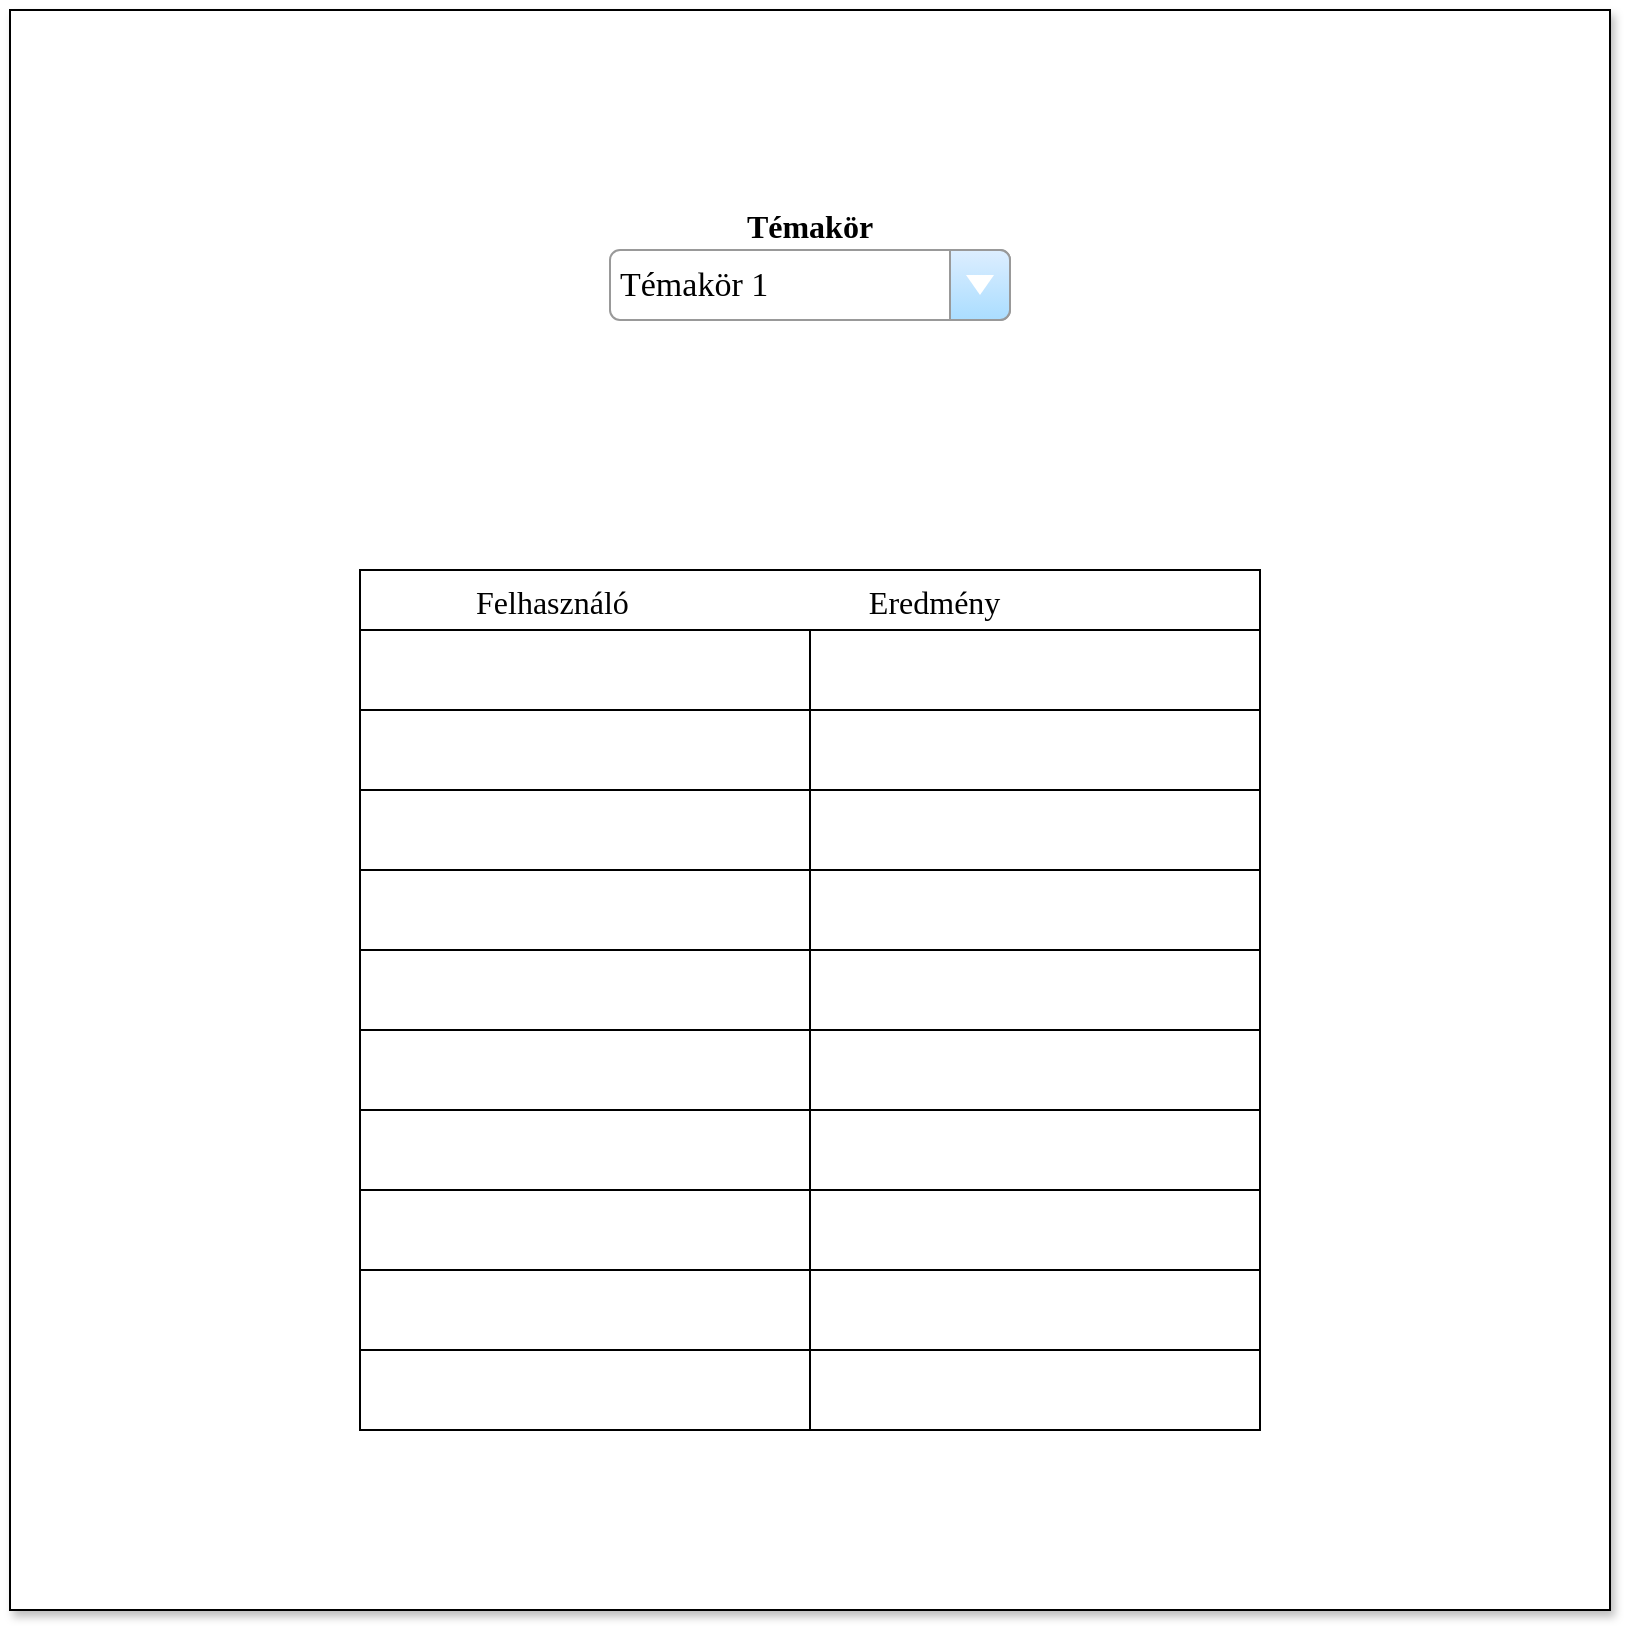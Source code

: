 <mxfile version="21.2.1" type="device">
  <diagram name="1 oldal" id="Vnp1hMEhvRvHJeusKhug">
    <mxGraphModel dx="1036" dy="623" grid="1" gridSize="10" guides="1" tooltips="1" connect="1" arrows="1" fold="1" page="1" pageScale="1" pageWidth="827" pageHeight="1169" math="0" shadow="0">
      <root>
        <mxCell id="0" />
        <mxCell id="1" parent="0" />
        <mxCell id="Mk16nbMHVzm9y2ZADHE4-1" value="" style="whiteSpace=wrap;html=1;aspect=fixed;fontFamily=Comic Sans MS;shadow=1;" parent="1" vertex="1">
          <mxGeometry x="10" y="10" width="800" height="800" as="geometry" />
        </mxCell>
        <mxCell id="Mk16nbMHVzm9y2ZADHE4-2" value="Témakör 1" style="strokeWidth=1;shadow=0;dashed=0;align=center;html=1;shape=mxgraph.mockup.forms.comboBox;strokeColor=#999999;fillColor=#ddeeff;align=left;fillColor2=#aaddff;mainText=;fontColor=#000000;fontSize=17;spacingLeft=3;fontFamily=Comic Sans MS;" parent="1" vertex="1">
          <mxGeometry x="310" y="130" width="200" height="35" as="geometry" />
        </mxCell>
        <mxCell id="Mk16nbMHVzm9y2ZADHE4-3" value="              Felhasználó                              Eredmény" style="shape=table;startSize=30;container=1;collapsible=0;childLayout=tableLayout;strokeColor=default;fontSize=16;align=left;fontFamily=Comic Sans MS;" parent="1" vertex="1">
          <mxGeometry x="185" y="290" width="450" height="430" as="geometry" />
        </mxCell>
        <mxCell id="Mk16nbMHVzm9y2ZADHE4-4" value="" style="shape=tableRow;horizontal=0;startSize=0;swimlaneHead=0;swimlaneBody=0;strokeColor=inherit;top=0;left=0;bottom=0;right=0;collapsible=0;dropTarget=0;fillColor=none;points=[[0,0.5],[1,0.5]];portConstraint=eastwest;fontSize=16;" parent="Mk16nbMHVzm9y2ZADHE4-3" vertex="1">
          <mxGeometry y="30" width="450" height="40" as="geometry" />
        </mxCell>
        <mxCell id="Mk16nbMHVzm9y2ZADHE4-5" value="" style="shape=partialRectangle;html=1;whiteSpace=wrap;connectable=0;strokeColor=inherit;overflow=hidden;fillColor=none;top=0;left=0;bottom=0;right=0;pointerEvents=1;fontSize=16;" parent="Mk16nbMHVzm9y2ZADHE4-4" vertex="1">
          <mxGeometry width="225" height="40" as="geometry">
            <mxRectangle width="225" height="40" as="alternateBounds" />
          </mxGeometry>
        </mxCell>
        <mxCell id="Mk16nbMHVzm9y2ZADHE4-6" value="" style="shape=partialRectangle;html=1;whiteSpace=wrap;connectable=0;strokeColor=inherit;overflow=hidden;fillColor=none;top=0;left=0;bottom=0;right=0;pointerEvents=1;fontSize=16;" parent="Mk16nbMHVzm9y2ZADHE4-4" vertex="1">
          <mxGeometry x="225" width="225" height="40" as="geometry">
            <mxRectangle width="225" height="40" as="alternateBounds" />
          </mxGeometry>
        </mxCell>
        <mxCell id="Mk16nbMHVzm9y2ZADHE4-8" value="" style="shape=tableRow;horizontal=0;startSize=0;swimlaneHead=0;swimlaneBody=0;strokeColor=inherit;top=0;left=0;bottom=0;right=0;collapsible=0;dropTarget=0;fillColor=none;points=[[0,0.5],[1,0.5]];portConstraint=eastwest;fontSize=16;" parent="Mk16nbMHVzm9y2ZADHE4-3" vertex="1">
          <mxGeometry y="70" width="450" height="40" as="geometry" />
        </mxCell>
        <mxCell id="Mk16nbMHVzm9y2ZADHE4-9" value="" style="shape=partialRectangle;html=1;whiteSpace=wrap;connectable=0;strokeColor=inherit;overflow=hidden;fillColor=none;top=0;left=0;bottom=0;right=0;pointerEvents=1;fontSize=16;" parent="Mk16nbMHVzm9y2ZADHE4-8" vertex="1">
          <mxGeometry width="225" height="40" as="geometry">
            <mxRectangle width="225" height="40" as="alternateBounds" />
          </mxGeometry>
        </mxCell>
        <mxCell id="Mk16nbMHVzm9y2ZADHE4-10" value="" style="shape=partialRectangle;html=1;whiteSpace=wrap;connectable=0;strokeColor=inherit;overflow=hidden;fillColor=none;top=0;left=0;bottom=0;right=0;pointerEvents=1;fontSize=16;" parent="Mk16nbMHVzm9y2ZADHE4-8" vertex="1">
          <mxGeometry x="225" width="225" height="40" as="geometry">
            <mxRectangle width="225" height="40" as="alternateBounds" />
          </mxGeometry>
        </mxCell>
        <mxCell id="Mk16nbMHVzm9y2ZADHE4-12" value="" style="shape=tableRow;horizontal=0;startSize=0;swimlaneHead=0;swimlaneBody=0;strokeColor=inherit;top=0;left=0;bottom=0;right=0;collapsible=0;dropTarget=0;fillColor=none;points=[[0,0.5],[1,0.5]];portConstraint=eastwest;fontSize=16;" parent="Mk16nbMHVzm9y2ZADHE4-3" vertex="1">
          <mxGeometry y="110" width="450" height="40" as="geometry" />
        </mxCell>
        <mxCell id="Mk16nbMHVzm9y2ZADHE4-13" value="" style="shape=partialRectangle;html=1;whiteSpace=wrap;connectable=0;strokeColor=inherit;overflow=hidden;fillColor=none;top=0;left=0;bottom=0;right=0;pointerEvents=1;fontSize=16;" parent="Mk16nbMHVzm9y2ZADHE4-12" vertex="1">
          <mxGeometry width="225" height="40" as="geometry">
            <mxRectangle width="225" height="40" as="alternateBounds" />
          </mxGeometry>
        </mxCell>
        <mxCell id="Mk16nbMHVzm9y2ZADHE4-14" value="" style="shape=partialRectangle;html=1;whiteSpace=wrap;connectable=0;strokeColor=inherit;overflow=hidden;fillColor=none;top=0;left=0;bottom=0;right=0;pointerEvents=1;fontSize=16;" parent="Mk16nbMHVzm9y2ZADHE4-12" vertex="1">
          <mxGeometry x="225" width="225" height="40" as="geometry">
            <mxRectangle width="225" height="40" as="alternateBounds" />
          </mxGeometry>
        </mxCell>
        <mxCell id="C_9-qWvp_sPop-keZtxe-25" style="shape=tableRow;horizontal=0;startSize=0;swimlaneHead=0;swimlaneBody=0;strokeColor=inherit;top=0;left=0;bottom=0;right=0;collapsible=0;dropTarget=0;fillColor=none;points=[[0,0.5],[1,0.5]];portConstraint=eastwest;fontSize=16;" parent="Mk16nbMHVzm9y2ZADHE4-3" vertex="1">
          <mxGeometry y="150" width="450" height="40" as="geometry" />
        </mxCell>
        <mxCell id="C_9-qWvp_sPop-keZtxe-26" style="shape=partialRectangle;html=1;whiteSpace=wrap;connectable=0;strokeColor=inherit;overflow=hidden;fillColor=none;top=0;left=0;bottom=0;right=0;pointerEvents=1;fontSize=16;" parent="C_9-qWvp_sPop-keZtxe-25" vertex="1">
          <mxGeometry width="225" height="40" as="geometry">
            <mxRectangle width="225" height="40" as="alternateBounds" />
          </mxGeometry>
        </mxCell>
        <mxCell id="C_9-qWvp_sPop-keZtxe-27" style="shape=partialRectangle;html=1;whiteSpace=wrap;connectable=0;strokeColor=inherit;overflow=hidden;fillColor=none;top=0;left=0;bottom=0;right=0;pointerEvents=1;fontSize=16;" parent="C_9-qWvp_sPop-keZtxe-25" vertex="1">
          <mxGeometry x="225" width="225" height="40" as="geometry">
            <mxRectangle width="225" height="40" as="alternateBounds" />
          </mxGeometry>
        </mxCell>
        <mxCell id="C_9-qWvp_sPop-keZtxe-22" style="shape=tableRow;horizontal=0;startSize=0;swimlaneHead=0;swimlaneBody=0;strokeColor=inherit;top=0;left=0;bottom=0;right=0;collapsible=0;dropTarget=0;fillColor=none;points=[[0,0.5],[1,0.5]];portConstraint=eastwest;fontSize=16;" parent="Mk16nbMHVzm9y2ZADHE4-3" vertex="1">
          <mxGeometry y="190" width="450" height="40" as="geometry" />
        </mxCell>
        <mxCell id="C_9-qWvp_sPop-keZtxe-23" style="shape=partialRectangle;html=1;whiteSpace=wrap;connectable=0;strokeColor=inherit;overflow=hidden;fillColor=none;top=0;left=0;bottom=0;right=0;pointerEvents=1;fontSize=16;" parent="C_9-qWvp_sPop-keZtxe-22" vertex="1">
          <mxGeometry width="225" height="40" as="geometry">
            <mxRectangle width="225" height="40" as="alternateBounds" />
          </mxGeometry>
        </mxCell>
        <mxCell id="C_9-qWvp_sPop-keZtxe-24" style="shape=partialRectangle;html=1;whiteSpace=wrap;connectable=0;strokeColor=inherit;overflow=hidden;fillColor=none;top=0;left=0;bottom=0;right=0;pointerEvents=1;fontSize=16;" parent="C_9-qWvp_sPop-keZtxe-22" vertex="1">
          <mxGeometry x="225" width="225" height="40" as="geometry">
            <mxRectangle width="225" height="40" as="alternateBounds" />
          </mxGeometry>
        </mxCell>
        <mxCell id="C_9-qWvp_sPop-keZtxe-19" style="shape=tableRow;horizontal=0;startSize=0;swimlaneHead=0;swimlaneBody=0;strokeColor=inherit;top=0;left=0;bottom=0;right=0;collapsible=0;dropTarget=0;fillColor=none;points=[[0,0.5],[1,0.5]];portConstraint=eastwest;fontSize=16;" parent="Mk16nbMHVzm9y2ZADHE4-3" vertex="1">
          <mxGeometry y="230" width="450" height="40" as="geometry" />
        </mxCell>
        <mxCell id="C_9-qWvp_sPop-keZtxe-20" style="shape=partialRectangle;html=1;whiteSpace=wrap;connectable=0;strokeColor=inherit;overflow=hidden;fillColor=none;top=0;left=0;bottom=0;right=0;pointerEvents=1;fontSize=16;" parent="C_9-qWvp_sPop-keZtxe-19" vertex="1">
          <mxGeometry width="225" height="40" as="geometry">
            <mxRectangle width="225" height="40" as="alternateBounds" />
          </mxGeometry>
        </mxCell>
        <mxCell id="C_9-qWvp_sPop-keZtxe-21" style="shape=partialRectangle;html=1;whiteSpace=wrap;connectable=0;strokeColor=inherit;overflow=hidden;fillColor=none;top=0;left=0;bottom=0;right=0;pointerEvents=1;fontSize=16;" parent="C_9-qWvp_sPop-keZtxe-19" vertex="1">
          <mxGeometry x="225" width="225" height="40" as="geometry">
            <mxRectangle width="225" height="40" as="alternateBounds" />
          </mxGeometry>
        </mxCell>
        <mxCell id="C_9-qWvp_sPop-keZtxe-16" style="shape=tableRow;horizontal=0;startSize=0;swimlaneHead=0;swimlaneBody=0;strokeColor=inherit;top=0;left=0;bottom=0;right=0;collapsible=0;dropTarget=0;fillColor=none;points=[[0,0.5],[1,0.5]];portConstraint=eastwest;fontSize=16;" parent="Mk16nbMHVzm9y2ZADHE4-3" vertex="1">
          <mxGeometry y="270" width="450" height="40" as="geometry" />
        </mxCell>
        <mxCell id="C_9-qWvp_sPop-keZtxe-17" style="shape=partialRectangle;html=1;whiteSpace=wrap;connectable=0;strokeColor=inherit;overflow=hidden;fillColor=none;top=0;left=0;bottom=0;right=0;pointerEvents=1;fontSize=16;" parent="C_9-qWvp_sPop-keZtxe-16" vertex="1">
          <mxGeometry width="225" height="40" as="geometry">
            <mxRectangle width="225" height="40" as="alternateBounds" />
          </mxGeometry>
        </mxCell>
        <mxCell id="C_9-qWvp_sPop-keZtxe-18" style="shape=partialRectangle;html=1;whiteSpace=wrap;connectable=0;strokeColor=inherit;overflow=hidden;fillColor=none;top=0;left=0;bottom=0;right=0;pointerEvents=1;fontSize=16;" parent="C_9-qWvp_sPop-keZtxe-16" vertex="1">
          <mxGeometry x="225" width="225" height="40" as="geometry">
            <mxRectangle width="225" height="40" as="alternateBounds" />
          </mxGeometry>
        </mxCell>
        <mxCell id="C_9-qWvp_sPop-keZtxe-13" style="shape=tableRow;horizontal=0;startSize=0;swimlaneHead=0;swimlaneBody=0;strokeColor=inherit;top=0;left=0;bottom=0;right=0;collapsible=0;dropTarget=0;fillColor=none;points=[[0,0.5],[1,0.5]];portConstraint=eastwest;fontSize=16;" parent="Mk16nbMHVzm9y2ZADHE4-3" vertex="1">
          <mxGeometry y="310" width="450" height="40" as="geometry" />
        </mxCell>
        <mxCell id="C_9-qWvp_sPop-keZtxe-14" style="shape=partialRectangle;html=1;whiteSpace=wrap;connectable=0;strokeColor=inherit;overflow=hidden;fillColor=none;top=0;left=0;bottom=0;right=0;pointerEvents=1;fontSize=16;" parent="C_9-qWvp_sPop-keZtxe-13" vertex="1">
          <mxGeometry width="225" height="40" as="geometry">
            <mxRectangle width="225" height="40" as="alternateBounds" />
          </mxGeometry>
        </mxCell>
        <mxCell id="C_9-qWvp_sPop-keZtxe-15" style="shape=partialRectangle;html=1;whiteSpace=wrap;connectable=0;strokeColor=inherit;overflow=hidden;fillColor=none;top=0;left=0;bottom=0;right=0;pointerEvents=1;fontSize=16;" parent="C_9-qWvp_sPop-keZtxe-13" vertex="1">
          <mxGeometry x="225" width="225" height="40" as="geometry">
            <mxRectangle width="225" height="40" as="alternateBounds" />
          </mxGeometry>
        </mxCell>
        <mxCell id="C_9-qWvp_sPop-keZtxe-10" style="shape=tableRow;horizontal=0;startSize=0;swimlaneHead=0;swimlaneBody=0;strokeColor=inherit;top=0;left=0;bottom=0;right=0;collapsible=0;dropTarget=0;fillColor=none;points=[[0,0.5],[1,0.5]];portConstraint=eastwest;fontSize=16;" parent="Mk16nbMHVzm9y2ZADHE4-3" vertex="1">
          <mxGeometry y="350" width="450" height="40" as="geometry" />
        </mxCell>
        <mxCell id="C_9-qWvp_sPop-keZtxe-11" style="shape=partialRectangle;html=1;whiteSpace=wrap;connectable=0;strokeColor=inherit;overflow=hidden;fillColor=none;top=0;left=0;bottom=0;right=0;pointerEvents=1;fontSize=16;" parent="C_9-qWvp_sPop-keZtxe-10" vertex="1">
          <mxGeometry width="225" height="40" as="geometry">
            <mxRectangle width="225" height="40" as="alternateBounds" />
          </mxGeometry>
        </mxCell>
        <mxCell id="C_9-qWvp_sPop-keZtxe-12" style="shape=partialRectangle;html=1;whiteSpace=wrap;connectable=0;strokeColor=inherit;overflow=hidden;fillColor=none;top=0;left=0;bottom=0;right=0;pointerEvents=1;fontSize=16;" parent="C_9-qWvp_sPop-keZtxe-10" vertex="1">
          <mxGeometry x="225" width="225" height="40" as="geometry">
            <mxRectangle width="225" height="40" as="alternateBounds" />
          </mxGeometry>
        </mxCell>
        <mxCell id="C_9-qWvp_sPop-keZtxe-7" style="shape=tableRow;horizontal=0;startSize=0;swimlaneHead=0;swimlaneBody=0;strokeColor=inherit;top=0;left=0;bottom=0;right=0;collapsible=0;dropTarget=0;fillColor=none;points=[[0,0.5],[1,0.5]];portConstraint=eastwest;fontSize=16;" parent="Mk16nbMHVzm9y2ZADHE4-3" vertex="1">
          <mxGeometry y="390" width="450" height="40" as="geometry" />
        </mxCell>
        <mxCell id="C_9-qWvp_sPop-keZtxe-8" style="shape=partialRectangle;html=1;whiteSpace=wrap;connectable=0;strokeColor=inherit;overflow=hidden;fillColor=none;top=0;left=0;bottom=0;right=0;pointerEvents=1;fontSize=16;" parent="C_9-qWvp_sPop-keZtxe-7" vertex="1">
          <mxGeometry width="225" height="40" as="geometry">
            <mxRectangle width="225" height="40" as="alternateBounds" />
          </mxGeometry>
        </mxCell>
        <mxCell id="C_9-qWvp_sPop-keZtxe-9" style="shape=partialRectangle;html=1;whiteSpace=wrap;connectable=0;strokeColor=inherit;overflow=hidden;fillColor=none;top=0;left=0;bottom=0;right=0;pointerEvents=1;fontSize=16;" parent="C_9-qWvp_sPop-keZtxe-7" vertex="1">
          <mxGeometry x="225" width="225" height="40" as="geometry">
            <mxRectangle width="225" height="40" as="alternateBounds" />
          </mxGeometry>
        </mxCell>
        <mxCell id="Mk16nbMHVzm9y2ZADHE4-26" value="Témakör" style="text;html=1;strokeColor=none;fillColor=none;align=center;verticalAlign=bottom;whiteSpace=wrap;rounded=0;fontFamily=Comic Sans MS;fontSize=16;fontStyle=1" parent="1" vertex="1">
          <mxGeometry x="310" y="100" width="200" height="30" as="geometry" />
        </mxCell>
      </root>
    </mxGraphModel>
  </diagram>
</mxfile>
